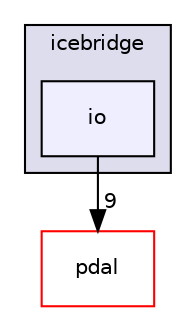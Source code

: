 digraph "pdal/plugins/icebridge/io" {
  compound=true
  node [ fontsize="10", fontname="Helvetica"];
  edge [ labelfontsize="10", labelfontname="Helvetica"];
  subgraph clusterdir_1fc2b12e19451896e0011e2f51eb7065 {
    graph [ bgcolor="#ddddee", pencolor="black", label="icebridge" fontname="Helvetica", fontsize="10", URL="dir_1fc2b12e19451896e0011e2f51eb7065.html"]
  dir_142166b24e74493e073e13397e1f0a29 [shape=box, label="io", style="filled", fillcolor="#eeeeff", pencolor="black", URL="dir_142166b24e74493e073e13397e1f0a29.html"];
  }
  dir_37e2adedb6e706efcbfadb5213756005 [shape=box label="pdal" fillcolor="white" style="filled" color="red" URL="dir_37e2adedb6e706efcbfadb5213756005.html"];
  dir_142166b24e74493e073e13397e1f0a29->dir_37e2adedb6e706efcbfadb5213756005 [headlabel="9", labeldistance=1.5 headhref="dir_000068_000050.html"];
}

